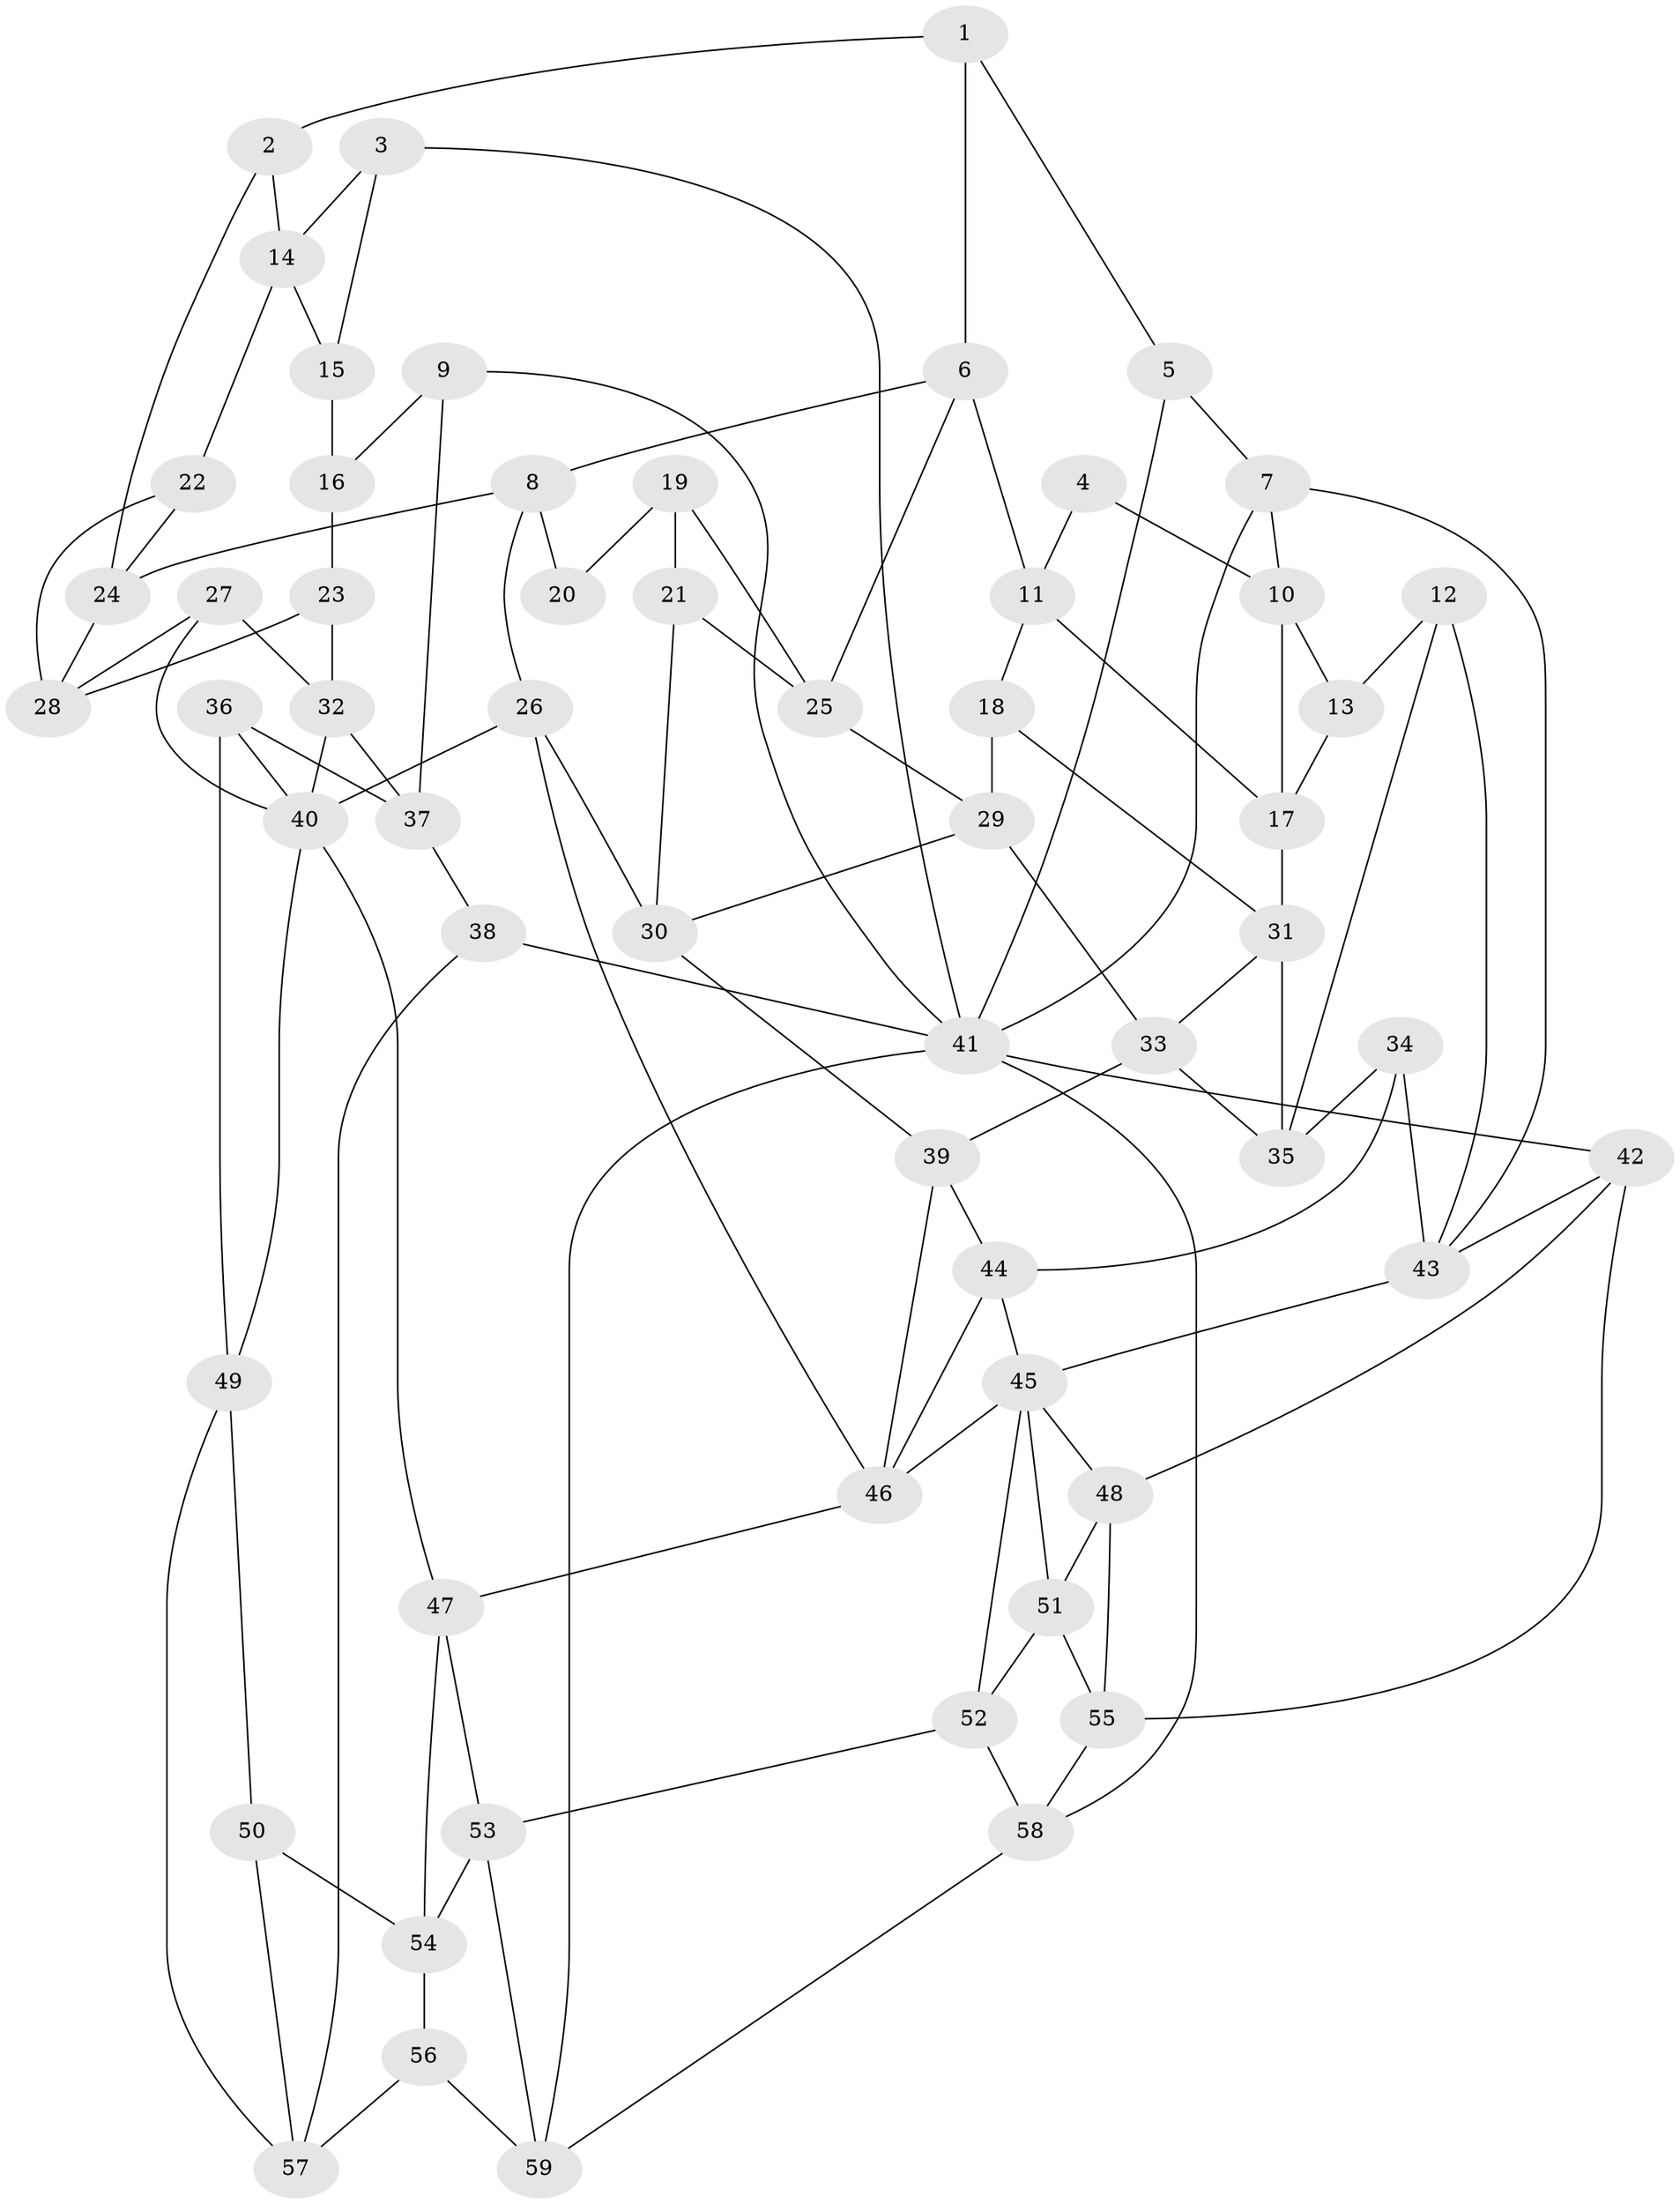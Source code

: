 // original degree distribution, {3: 0.05084745762711865, 5: 0.4915254237288136, 6: 0.2542372881355932, 4: 0.2033898305084746}
// Generated by graph-tools (version 1.1) at 2025/51/03/09/25 03:51:10]
// undirected, 59 vertices, 111 edges
graph export_dot {
graph [start="1"]
  node [color=gray90,style=filled];
  1;
  2;
  3;
  4;
  5;
  6;
  7;
  8;
  9;
  10;
  11;
  12;
  13;
  14;
  15;
  16;
  17;
  18;
  19;
  20;
  21;
  22;
  23;
  24;
  25;
  26;
  27;
  28;
  29;
  30;
  31;
  32;
  33;
  34;
  35;
  36;
  37;
  38;
  39;
  40;
  41;
  42;
  43;
  44;
  45;
  46;
  47;
  48;
  49;
  50;
  51;
  52;
  53;
  54;
  55;
  56;
  57;
  58;
  59;
  1 -- 2 [weight=1.0];
  1 -- 5 [weight=1.0];
  1 -- 6 [weight=1.0];
  2 -- 14 [weight=1.0];
  2 -- 24 [weight=1.0];
  3 -- 14 [weight=1.0];
  3 -- 15 [weight=1.0];
  3 -- 41 [weight=1.0];
  4 -- 10 [weight=1.0];
  4 -- 11 [weight=1.0];
  5 -- 7 [weight=1.0];
  5 -- 41 [weight=1.0];
  6 -- 8 [weight=1.0];
  6 -- 11 [weight=1.0];
  6 -- 25 [weight=1.0];
  7 -- 10 [weight=1.0];
  7 -- 41 [weight=1.0];
  7 -- 43 [weight=1.0];
  8 -- 20 [weight=1.0];
  8 -- 24 [weight=1.0];
  8 -- 26 [weight=1.0];
  9 -- 16 [weight=1.0];
  9 -- 37 [weight=1.0];
  9 -- 41 [weight=1.0];
  10 -- 13 [weight=1.0];
  10 -- 17 [weight=1.0];
  11 -- 17 [weight=1.0];
  11 -- 18 [weight=1.0];
  12 -- 13 [weight=1.0];
  12 -- 35 [weight=1.0];
  12 -- 43 [weight=2.0];
  13 -- 17 [weight=1.0];
  14 -- 15 [weight=1.0];
  14 -- 22 [weight=1.0];
  15 -- 16 [weight=2.0];
  16 -- 23 [weight=1.0];
  17 -- 31 [weight=1.0];
  18 -- 29 [weight=1.0];
  18 -- 31 [weight=1.0];
  19 -- 20 [weight=1.0];
  19 -- 21 [weight=1.0];
  19 -- 25 [weight=1.0];
  21 -- 25 [weight=1.0];
  21 -- 30 [weight=1.0];
  22 -- 24 [weight=1.0];
  22 -- 28 [weight=1.0];
  23 -- 28 [weight=1.0];
  23 -- 32 [weight=1.0];
  24 -- 28 [weight=1.0];
  25 -- 29 [weight=1.0];
  26 -- 30 [weight=1.0];
  26 -- 40 [weight=1.0];
  26 -- 46 [weight=1.0];
  27 -- 28 [weight=1.0];
  27 -- 32 [weight=1.0];
  27 -- 40 [weight=1.0];
  29 -- 30 [weight=1.0];
  29 -- 33 [weight=1.0];
  30 -- 39 [weight=1.0];
  31 -- 33 [weight=1.0];
  31 -- 35 [weight=1.0];
  32 -- 37 [weight=1.0];
  32 -- 40 [weight=1.0];
  33 -- 35 [weight=1.0];
  33 -- 39 [weight=1.0];
  34 -- 35 [weight=1.0];
  34 -- 43 [weight=1.0];
  34 -- 44 [weight=1.0];
  36 -- 37 [weight=1.0];
  36 -- 40 [weight=1.0];
  36 -- 49 [weight=1.0];
  37 -- 38 [weight=1.0];
  38 -- 41 [weight=1.0];
  38 -- 57 [weight=1.0];
  39 -- 44 [weight=1.0];
  39 -- 46 [weight=1.0];
  40 -- 47 [weight=1.0];
  40 -- 49 [weight=1.0];
  41 -- 42 [weight=1.0];
  41 -- 58 [weight=1.0];
  41 -- 59 [weight=1.0];
  42 -- 43 [weight=1.0];
  42 -- 48 [weight=1.0];
  42 -- 55 [weight=1.0];
  43 -- 45 [weight=1.0];
  44 -- 45 [weight=1.0];
  44 -- 46 [weight=1.0];
  45 -- 46 [weight=1.0];
  45 -- 48 [weight=1.0];
  45 -- 51 [weight=1.0];
  45 -- 52 [weight=1.0];
  46 -- 47 [weight=1.0];
  47 -- 53 [weight=1.0];
  47 -- 54 [weight=1.0];
  48 -- 51 [weight=1.0];
  48 -- 55 [weight=1.0];
  49 -- 50 [weight=1.0];
  49 -- 57 [weight=1.0];
  50 -- 54 [weight=1.0];
  50 -- 57 [weight=1.0];
  51 -- 52 [weight=1.0];
  51 -- 55 [weight=1.0];
  52 -- 53 [weight=1.0];
  52 -- 58 [weight=1.0];
  53 -- 54 [weight=1.0];
  53 -- 59 [weight=1.0];
  54 -- 56 [weight=1.0];
  55 -- 58 [weight=1.0];
  56 -- 57 [weight=1.0];
  56 -- 59 [weight=1.0];
  58 -- 59 [weight=1.0];
}
